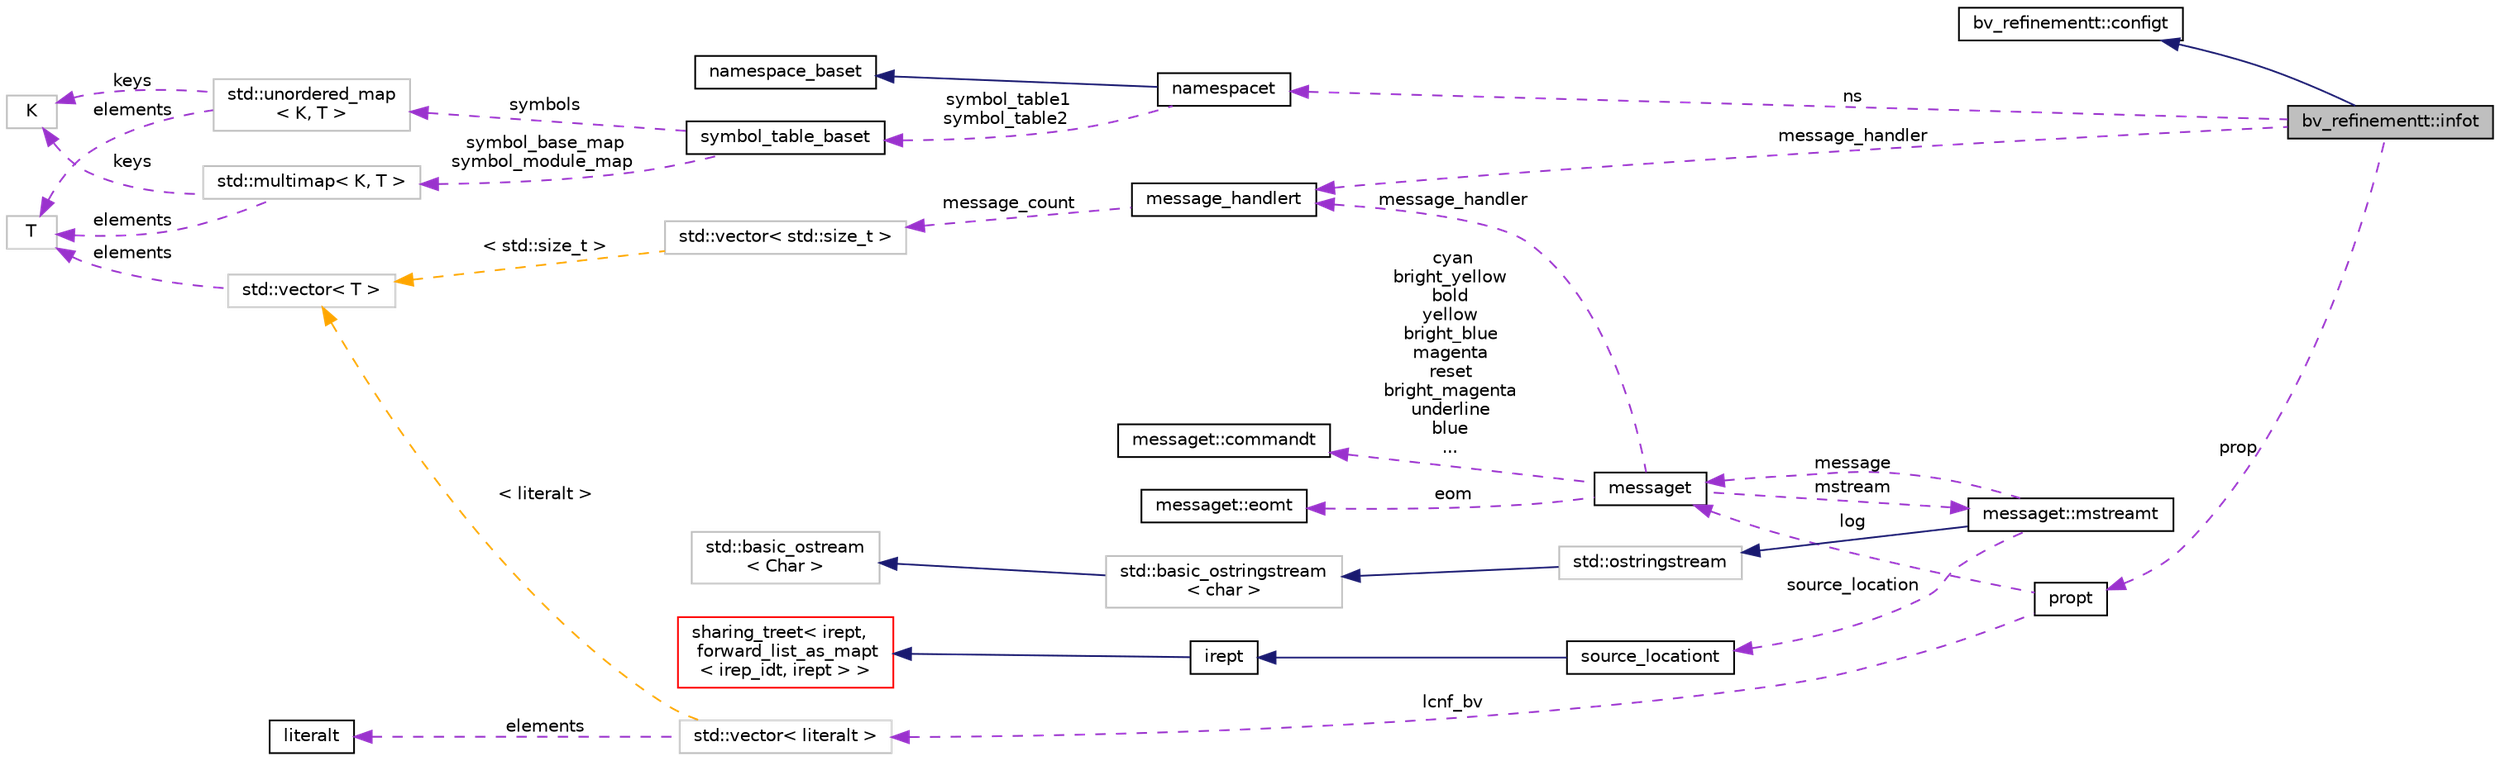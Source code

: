 digraph "bv_refinementt::infot"
{
 // LATEX_PDF_SIZE
  bgcolor="transparent";
  edge [fontname="Helvetica",fontsize="10",labelfontname="Helvetica",labelfontsize="10"];
  node [fontname="Helvetica",fontsize="10",shape=record];
  rankdir="LR";
  Node1 [label="bv_refinementt::infot",height=0.2,width=0.4,color="black", fillcolor="grey75", style="filled", fontcolor="black",tooltip=" "];
  Node2 -> Node1 [dir="back",color="midnightblue",fontsize="10",style="solid",fontname="Helvetica"];
  Node2 [label="bv_refinementt::configt",height=0.2,width=0.4,color="black",URL="$structbv__refinementt_1_1configt.html",tooltip=" "];
  Node3 -> Node1 [dir="back",color="darkorchid3",fontsize="10",style="dashed",label=" message_handler" ,fontname="Helvetica"];
  Node3 [label="message_handlert",height=0.2,width=0.4,color="black",URL="$classmessage__handlert.html",tooltip=" "];
  Node4 -> Node3 [dir="back",color="darkorchid3",fontsize="10",style="dashed",label=" message_count" ,fontname="Helvetica"];
  Node4 [label="std::vector\< std::size_t \>",height=0.2,width=0.4,color="grey75",tooltip=" "];
  Node5 -> Node4 [dir="back",color="orange",fontsize="10",style="dashed",label=" \< std::size_t \>" ,fontname="Helvetica"];
  Node5 [label="std::vector\< T \>",height=0.2,width=0.4,color="grey75",tooltip="STL class."];
  Node6 -> Node5 [dir="back",color="darkorchid3",fontsize="10",style="dashed",label=" elements" ,fontname="Helvetica"];
  Node6 [label="T",height=0.2,width=0.4,color="grey75",tooltip=" "];
  Node7 -> Node1 [dir="back",color="darkorchid3",fontsize="10",style="dashed",label=" ns" ,fontname="Helvetica"];
  Node7 [label="namespacet",height=0.2,width=0.4,color="black",URL="$classnamespacet.html",tooltip="A namespacet is essentially one or two symbol tables bound together, to allow for symbol lookups in t..."];
  Node8 -> Node7 [dir="back",color="midnightblue",fontsize="10",style="solid",fontname="Helvetica"];
  Node8 [label="namespace_baset",height=0.2,width=0.4,color="black",URL="$classnamespace__baset.html",tooltip="Basic interface for a namespace."];
  Node9 -> Node7 [dir="back",color="darkorchid3",fontsize="10",style="dashed",label=" symbol_table1\nsymbol_table2" ,fontname="Helvetica"];
  Node9 [label="symbol_table_baset",height=0.2,width=0.4,color="black",URL="$classsymbol__table__baset.html",tooltip="The symbol table base class interface."];
  Node10 -> Node9 [dir="back",color="darkorchid3",fontsize="10",style="dashed",label=" symbol_base_map\nsymbol_module_map" ,fontname="Helvetica"];
  Node10 [label="std::multimap\< K, T \>",height=0.2,width=0.4,color="grey75",tooltip="STL class."];
  Node11 -> Node10 [dir="back",color="darkorchid3",fontsize="10",style="dashed",label=" keys" ,fontname="Helvetica"];
  Node11 [label="K",height=0.2,width=0.4,color="grey75",tooltip=" "];
  Node6 -> Node10 [dir="back",color="darkorchid3",fontsize="10",style="dashed",label=" elements" ,fontname="Helvetica"];
  Node12 -> Node9 [dir="back",color="darkorchid3",fontsize="10",style="dashed",label=" symbols" ,fontname="Helvetica"];
  Node12 [label="std::unordered_map\l\< K, T \>",height=0.2,width=0.4,color="grey75",tooltip="STL class."];
  Node11 -> Node12 [dir="back",color="darkorchid3",fontsize="10",style="dashed",label=" keys" ,fontname="Helvetica"];
  Node6 -> Node12 [dir="back",color="darkorchid3",fontsize="10",style="dashed",label=" elements" ,fontname="Helvetica"];
  Node13 -> Node1 [dir="back",color="darkorchid3",fontsize="10",style="dashed",label=" prop" ,fontname="Helvetica"];
  Node13 [label="propt",height=0.2,width=0.4,color="black",URL="$classpropt.html",tooltip="TO_BE_DOCUMENTED."];
  Node14 -> Node13 [dir="back",color="darkorchid3",fontsize="10",style="dashed",label=" log" ,fontname="Helvetica"];
  Node14 [label="messaget",height=0.2,width=0.4,color="black",URL="$classmessaget.html",tooltip="Class that provides messages with a built-in verbosity 'level'."];
  Node3 -> Node14 [dir="back",color="darkorchid3",fontsize="10",style="dashed",label=" message_handler" ,fontname="Helvetica"];
  Node15 -> Node14 [dir="back",color="darkorchid3",fontsize="10",style="dashed",label=" cyan\nbright_yellow\nbold\nyellow\nbright_blue\nmagenta\nreset\nbright_magenta\nunderline\nblue\n..." ,fontname="Helvetica"];
  Node15 [label="messaget::commandt",height=0.2,width=0.4,color="black",URL="$classmessaget_1_1commandt.html",tooltip=" "];
  Node16 -> Node14 [dir="back",color="darkorchid3",fontsize="10",style="dashed",label=" mstream" ,fontname="Helvetica"];
  Node16 [label="messaget::mstreamt",height=0.2,width=0.4,color="black",URL="$classmessaget_1_1mstreamt.html",tooltip=" "];
  Node17 -> Node16 [dir="back",color="midnightblue",fontsize="10",style="solid",fontname="Helvetica"];
  Node17 [label="std::ostringstream",height=0.2,width=0.4,color="grey75",tooltip="STL class."];
  Node18 -> Node17 [dir="back",color="midnightblue",fontsize="10",style="solid",fontname="Helvetica"];
  Node18 [label="std::basic_ostringstream\l\< char \>",height=0.2,width=0.4,color="grey75",tooltip="STL class."];
  Node19 -> Node18 [dir="back",color="midnightblue",fontsize="10",style="solid",fontname="Helvetica"];
  Node19 [label="std::basic_ostream\l\< Char \>",height=0.2,width=0.4,color="grey75",tooltip="STL class."];
  Node14 -> Node16 [dir="back",color="darkorchid3",fontsize="10",style="dashed",label=" message" ,fontname="Helvetica"];
  Node22 -> Node16 [dir="back",color="darkorchid3",fontsize="10",style="dashed",label=" source_location" ,fontname="Helvetica"];
  Node22 [label="source_locationt",height=0.2,width=0.4,color="black",URL="$classsource__locationt.html",tooltip=" "];
  Node23 -> Node22 [dir="back",color="midnightblue",fontsize="10",style="solid",fontname="Helvetica"];
  Node23 [label="irept",height=0.2,width=0.4,color="black",URL="$classirept.html",tooltip="There are a large number of kinds of tree structured or tree-like data in CPROVER."];
  Node24 -> Node23 [dir="back",color="midnightblue",fontsize="10",style="solid",fontname="Helvetica"];
  Node24 [label="sharing_treet\< irept,\l forward_list_as_mapt\l\< irep_idt, irept \> \>",height=0.2,width=0.4,color="red",URL="$classsharing__treet.html",tooltip=" "];
  Node30 -> Node14 [dir="back",color="darkorchid3",fontsize="10",style="dashed",label=" eom" ,fontname="Helvetica"];
  Node30 [label="messaget::eomt",height=0.2,width=0.4,color="black",URL="$classmessaget_1_1eomt.html",tooltip=" "];
  Node31 -> Node13 [dir="back",color="darkorchid3",fontsize="10",style="dashed",label=" lcnf_bv" ,fontname="Helvetica"];
  Node31 [label="std::vector\< literalt \>",height=0.2,width=0.4,color="grey75",tooltip=" "];
  Node32 -> Node31 [dir="back",color="darkorchid3",fontsize="10",style="dashed",label=" elements" ,fontname="Helvetica"];
  Node32 [label="literalt",height=0.2,width=0.4,color="black",URL="$classliteralt.html",tooltip=" "];
  Node5 -> Node31 [dir="back",color="orange",fontsize="10",style="dashed",label=" \< literalt \>" ,fontname="Helvetica"];
}
